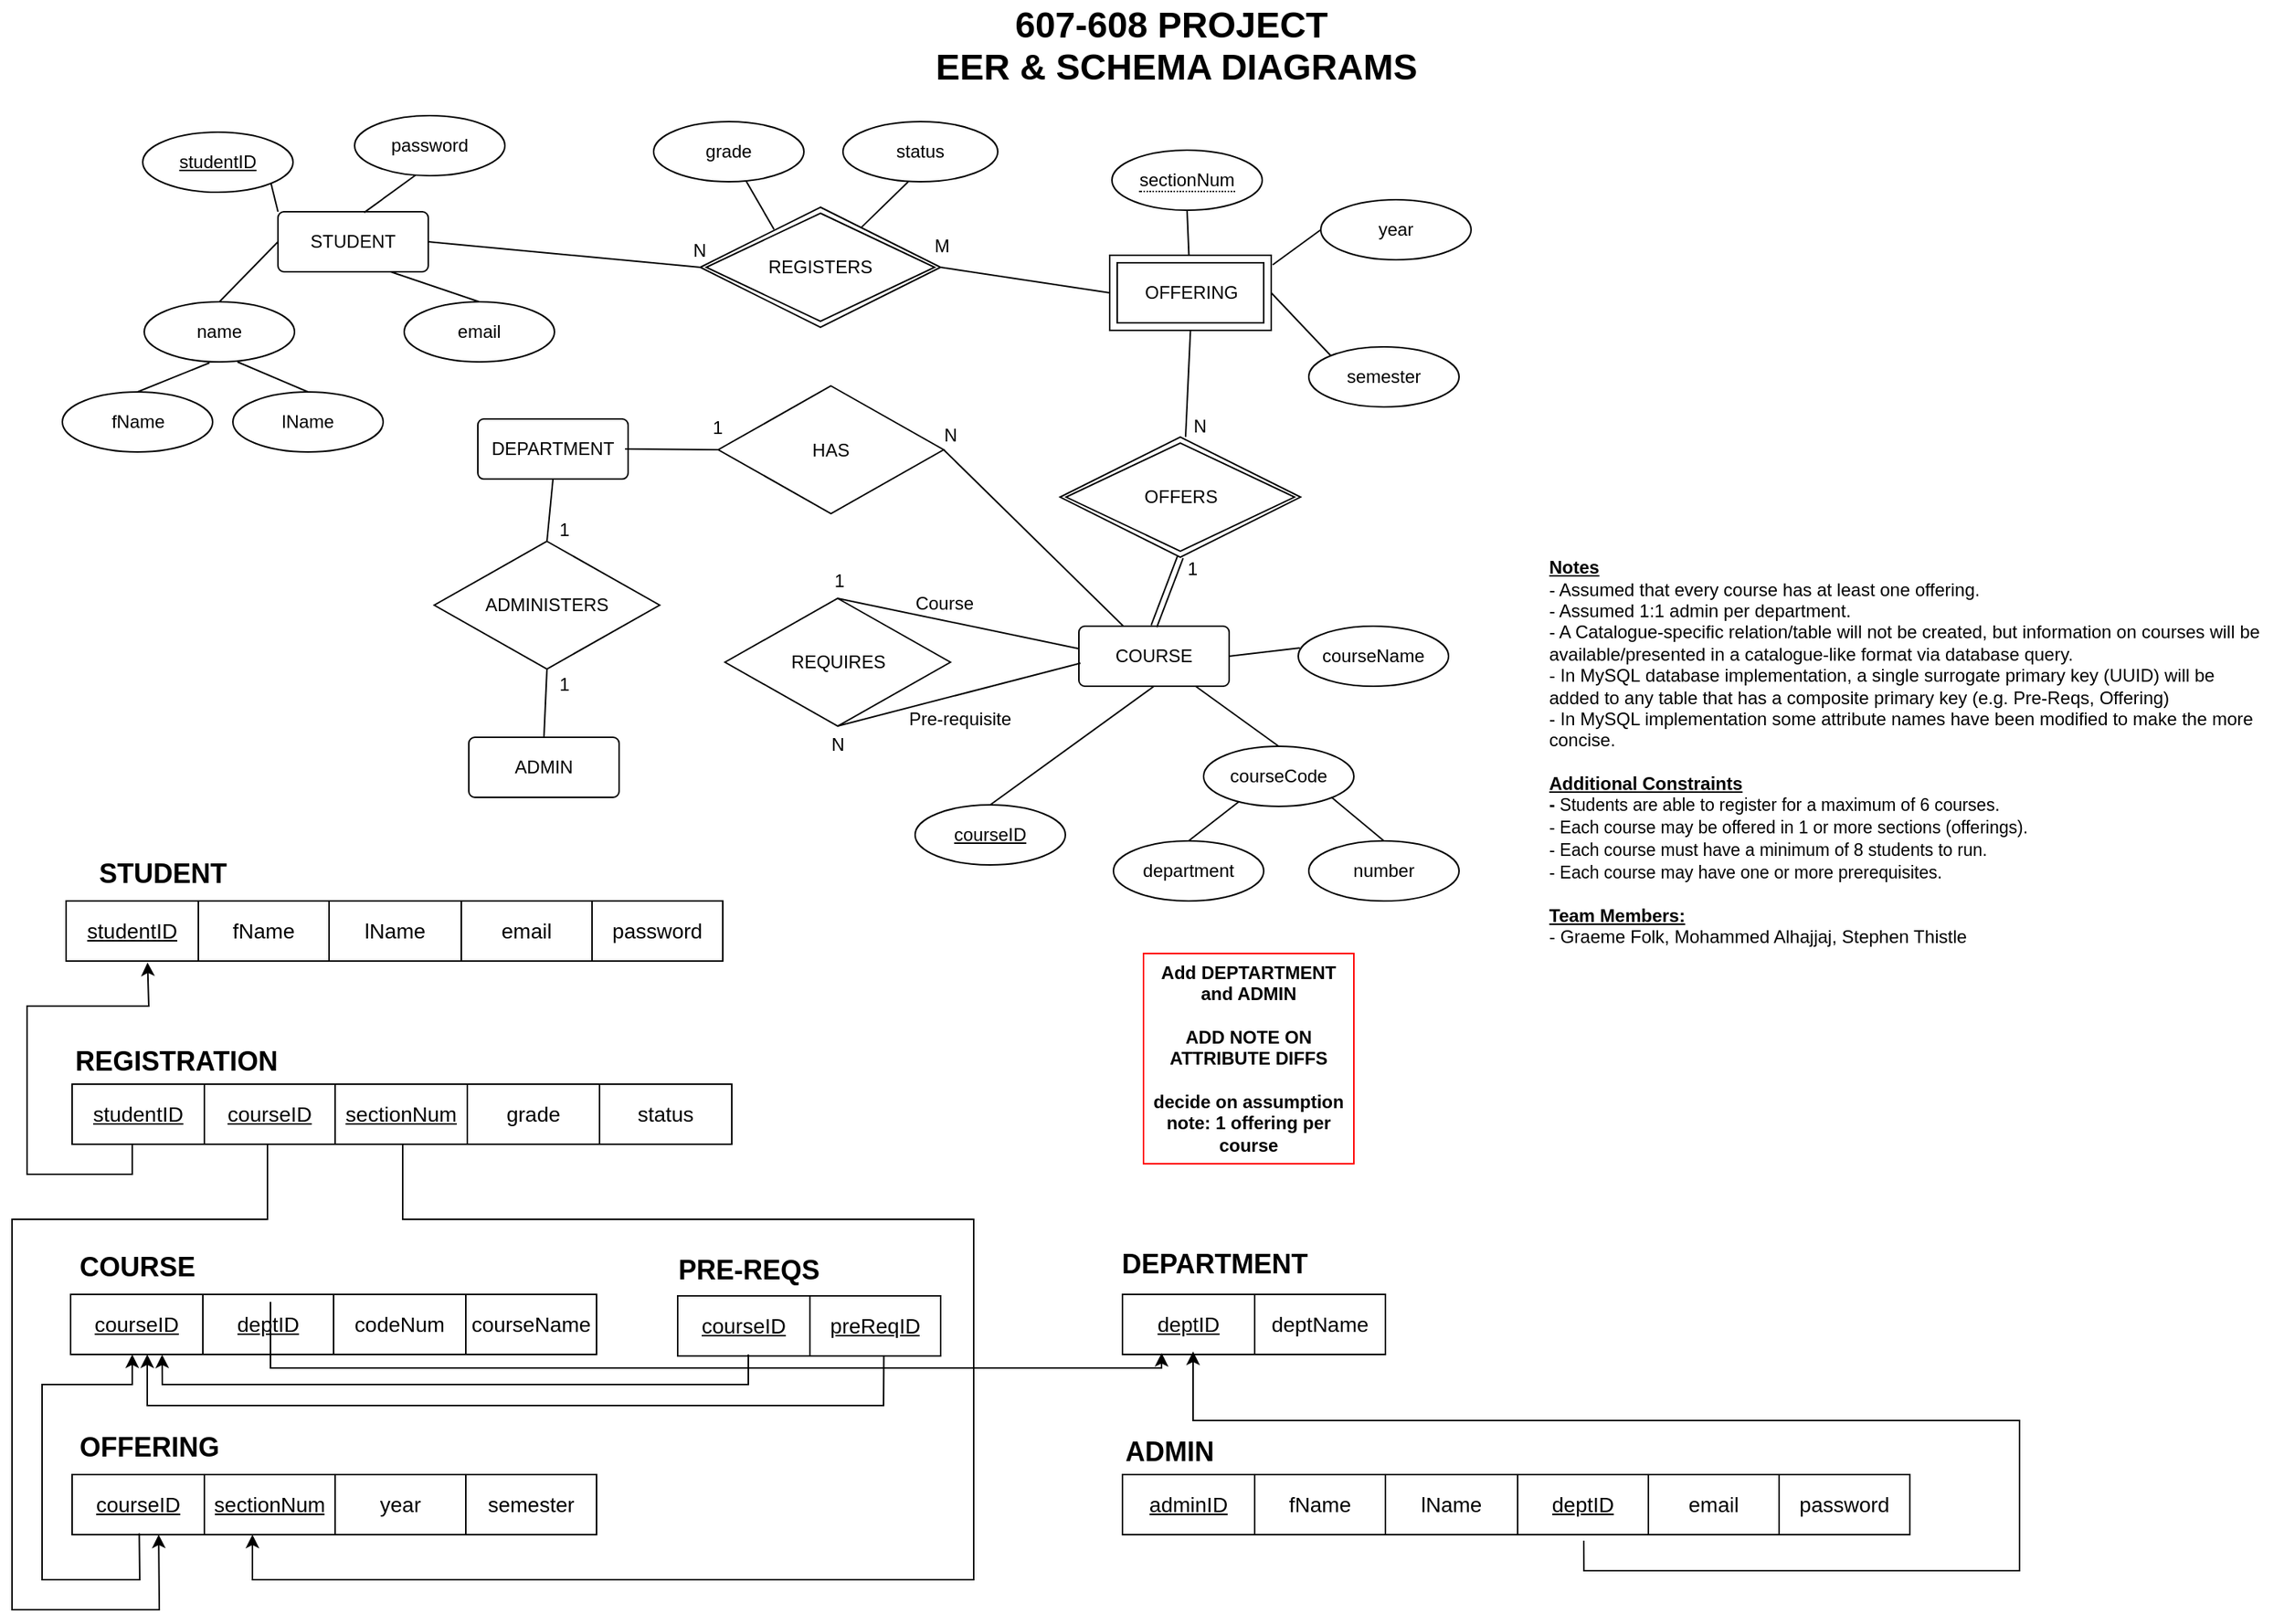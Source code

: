 <mxfile version="20.6.0" type="device"><diagram id="VqgyqqU54xISwpjxFuL8" name="Page-1"><mxGraphModel dx="1741" dy="918" grid="1" gridSize="10" guides="1" tooltips="1" connect="1" arrows="1" fold="1" page="1" pageScale="1" pageWidth="1654" pageHeight="1169" math="0" shadow="0"><root><mxCell id="0"/><mxCell id="1" parent="0"/><mxCell id="hHO8GgRLqMGiPSyvXYs8-35" value="&lt;div&gt;&lt;b&gt;&lt;u&gt;Notes&lt;/u&gt;&lt;/b&gt;&lt;/div&gt;&lt;div&gt;- Assumed that every course has at least one offering.&lt;/div&gt;&lt;div&gt;- Assumed 1:1 admin per department.&amp;nbsp;&lt;/div&gt;&lt;div&gt;- A Catalogue-specific relation/table will not be created, but information on courses will be available/presented in a catal&lt;span style=&quot;&quot;&gt;ogue-like format via database query.&lt;/span&gt;&lt;/div&gt;&lt;div&gt;&lt;/div&gt;&lt;span style=&quot;font-size: 12.0px;&quot;&gt;- In MySQL&amp;nbsp;&lt;/span&gt;&lt;span style=&quot;font-size: 12.0px;&quot;&gt;database&amp;nbsp;&lt;/span&gt;&lt;span style=&quot;font-size: 12px;&quot;&gt;implementation, a single surrogate primary key (UUID) will be&lt;/span&gt;&lt;span style=&quot;font-size: 12.0px;&quot;&gt;&lt;br&gt;&lt;/span&gt;&lt;div style=&quot;font-size: 12.0px;&quot;&gt;added to any table that has a&amp;nbsp;&lt;span style=&quot;font-size: 12px;&quot;&gt;composite primary key (e.g. Pre-Reqs, Offering)&amp;nbsp;&lt;/span&gt;&lt;/div&gt;&lt;div&gt;- In MySQL implementation some attribute names have been modified to make the more concise.&lt;/div&gt;&lt;div&gt;&lt;br&gt;&lt;/div&gt;&lt;div&gt;&lt;b&gt;&lt;u&gt;Additional Constraints&lt;/u&gt;&lt;/b&gt;&lt;/div&gt;&lt;div&gt;&lt;span style=&quot;font-size: 11.5px;&quot;&gt;&lt;b&gt;-&amp;nbsp;&lt;/b&gt;Students are able to register for a maximum of 6 courses.&lt;/span&gt;&lt;/div&gt;&lt;div&gt;&lt;span style=&quot;font-size: 11.5px;&quot;&gt;- Each course may be offered in 1 or more sections (offerings).&lt;/span&gt;&lt;/div&gt;&lt;div&gt;&lt;span style=&quot;font-size: 11.5px;&quot;&gt;- Each course must have a minimum of 8 students to run.&lt;/span&gt;&lt;/div&gt;&lt;div&gt;&lt;span style=&quot;font-size: 11.5px;&quot;&gt;- Each course may have one or more prerequisites.&amp;nbsp;&lt;/span&gt;&lt;/div&gt;&lt;div&gt;&lt;br&gt;&lt;/div&gt;&lt;div&gt;&lt;b&gt;&lt;u&gt;Team Members:&lt;/u&gt;&lt;/b&gt;&lt;/div&gt;&lt;div&gt;- Graeme Folk, Mohammed Alhajjaj, Stephen Thistle&lt;/div&gt;" style="text;strokeColor=none;fillColor=none;html=1;whiteSpace=wrap;verticalAlign=middle;overflow=hidden;" parent="1" vertex="1"><mxGeometry x="1100" y="390" width="490" height="280" as="geometry"/></mxCell><mxCell id="32PP_eOArhLJbw_r9V2V-1" value="STUDENT" style="rounded=1;arcSize=10;whiteSpace=wrap;html=1;align=center;" parent="1" vertex="1"><mxGeometry x="256" y="170" width="100" height="40" as="geometry"/></mxCell><mxCell id="32PP_eOArhLJbw_r9V2V-2" value="" style="endArrow=none;html=1;rounded=0;exitX=0.5;exitY=0;exitDx=0;exitDy=0;entryX=0;entryY=0.5;entryDx=0;entryDy=0;" parent="1" source="32PP_eOArhLJbw_r9V2V-3" target="32PP_eOArhLJbw_r9V2V-1" edge="1"><mxGeometry relative="1" as="geometry"><mxPoint x="178.75" y="303.03" as="sourcePoint"/><mxPoint x="143.75" y="284.03" as="targetPoint"/></mxGeometry></mxCell><mxCell id="32PP_eOArhLJbw_r9V2V-3" value="name" style="ellipse;whiteSpace=wrap;html=1;align=center;" parent="1" vertex="1"><mxGeometry x="167" y="230.0" width="100" height="40" as="geometry"/></mxCell><mxCell id="32PP_eOArhLJbw_r9V2V-5" value="" style="endArrow=none;html=1;rounded=0;entryX=0.573;entryY=0.014;entryDx=0;entryDy=0;exitX=0.416;exitY=0.972;exitDx=0;exitDy=0;exitPerimeter=0;entryPerimeter=0;" parent="1" source="32PP_eOArhLJbw_r9V2V-6" target="32PP_eOArhLJbw_r9V2V-1" edge="1"><mxGeometry relative="1" as="geometry"><mxPoint x="351" y="145" as="sourcePoint"/><mxPoint x="340" y="95" as="targetPoint"/></mxGeometry></mxCell><mxCell id="32PP_eOArhLJbw_r9V2V-6" value="password" style="ellipse;whiteSpace=wrap;html=1;align=center;" parent="1" vertex="1"><mxGeometry x="307" y="106" width="100" height="40" as="geometry"/></mxCell><mxCell id="32PP_eOArhLJbw_r9V2V-7" value="" style="endArrow=none;html=1;rounded=0;entryX=0;entryY=0;entryDx=0;entryDy=0;exitX=1;exitY=1;exitDx=0;exitDy=0;" parent="1" source="32PP_eOArhLJbw_r9V2V-8" target="32PP_eOArhLJbw_r9V2V-1" edge="1"><mxGeometry relative="1" as="geometry"><mxPoint x="382.5" y="30" as="sourcePoint"/><mxPoint x="108" y="115" as="targetPoint"/></mxGeometry></mxCell><mxCell id="32PP_eOArhLJbw_r9V2V-8" value="&lt;u&gt;studentID&lt;/u&gt;" style="ellipse;whiteSpace=wrap;html=1;align=center;" parent="1" vertex="1"><mxGeometry x="166" y="117" width="100" height="40" as="geometry"/></mxCell><mxCell id="32PP_eOArhLJbw_r9V2V-9" value="" style="endArrow=none;html=1;rounded=0;entryX=0.75;entryY=1;entryDx=0;entryDy=0;exitX=0.5;exitY=0;exitDx=0;exitDy=0;" parent="1" source="32PP_eOArhLJbw_r9V2V-10" target="32PP_eOArhLJbw_r9V2V-1" edge="1"><mxGeometry relative="1" as="geometry"><mxPoint x="518.5" y="173" as="sourcePoint"/><mxPoint x="363" y="213" as="targetPoint"/></mxGeometry></mxCell><mxCell id="32PP_eOArhLJbw_r9V2V-10" value="email" style="ellipse;whiteSpace=wrap;html=1;align=center;" parent="1" vertex="1"><mxGeometry x="340" y="230" width="100" height="40" as="geometry"/></mxCell><mxCell id="32PP_eOArhLJbw_r9V2V-13" value="" style="endArrow=none;html=1;rounded=0;exitX=0;exitY=0.5;exitDx=0;exitDy=0;entryX=1;entryY=0.5;entryDx=0;entryDy=0;" parent="1" source="32PP_eOArhLJbw_r9V2V-53" target="32PP_eOArhLJbw_r9V2V-1" edge="1"><mxGeometry relative="1" as="geometry"><mxPoint x="585" y="237" as="sourcePoint"/><mxPoint x="465" y="267" as="targetPoint"/></mxGeometry></mxCell><mxCell id="32PP_eOArhLJbw_r9V2V-14" value="" style="endArrow=none;html=1;rounded=0;entryX=1;entryY=0.5;entryDx=0;entryDy=0;exitX=0;exitY=0.5;exitDx=0;exitDy=0;" parent="1" source="32PP_eOArhLJbw_r9V2V-18" target="32PP_eOArhLJbw_r9V2V-53" edge="1"><mxGeometry relative="1" as="geometry"><mxPoint x="825" y="229" as="sourcePoint"/><mxPoint x="738.12" y="209" as="targetPoint"/></mxGeometry></mxCell><mxCell id="32PP_eOArhLJbw_r9V2V-15" value="" style="endArrow=none;html=1;rounded=0;exitX=0.613;exitY=0.979;exitDx=0;exitDy=0;entryX=0.307;entryY=0.185;entryDx=0;entryDy=0;exitPerimeter=0;entryPerimeter=0;" parent="1" source="32PP_eOArhLJbw_r9V2V-16" target="32PP_eOArhLJbw_r9V2V-53" edge="1"><mxGeometry relative="1" as="geometry"><mxPoint x="926" y="32" as="sourcePoint"/><mxPoint x="585.28" y="187" as="targetPoint"/></mxGeometry></mxCell><mxCell id="32PP_eOArhLJbw_r9V2V-16" value="grade" style="ellipse;whiteSpace=wrap;html=1;align=center;" parent="1" vertex="1"><mxGeometry x="506" y="110" width="100" height="40" as="geometry"/></mxCell><mxCell id="32PP_eOArhLJbw_r9V2V-18" value="OFFERING" style="shape=ext;margin=3;double=1;whiteSpace=wrap;html=1;align=center;" parent="1" vertex="1"><mxGeometry x="809.5" y="199" width="107.5" height="50" as="geometry"/></mxCell><mxCell id="32PP_eOArhLJbw_r9V2V-20" value="M" style="resizable=0;html=1;align=right;verticalAlign=bottom;" parent="1" connectable="0" vertex="1"><mxGeometry x="703.121" y="201.998" as="geometry"/></mxCell><mxCell id="32PP_eOArhLJbw_r9V2V-24" value="N" style="resizable=0;html=1;align=right;verticalAlign=bottom;" parent="1" connectable="0" vertex="1"><mxGeometry x="542.621" y="196.998" as="geometry"><mxPoint x="-1" y="8" as="offset"/></mxGeometry></mxCell><mxCell id="32PP_eOArhLJbw_r9V2V-25" value="COURSE" style="rounded=1;arcSize=10;whiteSpace=wrap;html=1;align=center;" parent="1" vertex="1"><mxGeometry x="789" y="446" width="100" height="40" as="geometry"/></mxCell><mxCell id="32PP_eOArhLJbw_r9V2V-27" value="OFFERS" style="shape=rhombus;double=1;perimeter=rhombusPerimeter;whiteSpace=wrap;html=1;align=center;" parent="1" vertex="1"><mxGeometry x="776.5" y="320.03" width="160" height="80" as="geometry"/></mxCell><mxCell id="32PP_eOArhLJbw_r9V2V-28" value="1" style="resizable=0;html=1;align=right;verticalAlign=bottom;" parent="1" connectable="0" vertex="1"><mxGeometry x="868.003" y="416.498" as="geometry"/></mxCell><mxCell id="32PP_eOArhLJbw_r9V2V-29" value="N" style="resizable=0;html=1;align=right;verticalAlign=bottom;" parent="1" connectable="0" vertex="1"><mxGeometry x="842.871" y="289.996" as="geometry"><mxPoint x="32" y="32" as="offset"/></mxGeometry></mxCell><mxCell id="32PP_eOArhLJbw_r9V2V-31" value="" style="endArrow=none;html=1;rounded=0;exitX=0.5;exitY=1;exitDx=0;exitDy=0;" parent="1" source="32PP_eOArhLJbw_r9V2V-18" edge="1"><mxGeometry relative="1" as="geometry"><mxPoint x="863.75" y="234" as="sourcePoint"/><mxPoint x="860" y="320" as="targetPoint"/></mxGeometry></mxCell><mxCell id="32PP_eOArhLJbw_r9V2V-33" value="" style="endArrow=none;html=1;rounded=0;exitX=0.5;exitY=0;exitDx=0;exitDy=0;entryX=0.5;entryY=1;entryDx=0;entryDy=0;" parent="1" source="32PP_eOArhLJbw_r9V2V-34" target="32PP_eOArhLJbw_r9V2V-25" edge="1"><mxGeometry relative="1" as="geometry"><mxPoint x="1157.25" y="450" as="sourcePoint"/><mxPoint x="830.25" y="600" as="targetPoint"/></mxGeometry></mxCell><mxCell id="32PP_eOArhLJbw_r9V2V-34" value="courseID" style="ellipse;whiteSpace=wrap;html=1;align=center;fontStyle=4" parent="1" vertex="1"><mxGeometry x="680" y="565" width="100" height="40" as="geometry"/></mxCell><mxCell id="32PP_eOArhLJbw_r9V2V-35" value="" style="endArrow=none;html=1;rounded=0;exitX=0.5;exitY=1;exitDx=0;exitDy=0;" parent="1" source="32PP_eOArhLJbw_r9V2V-37" target="32PP_eOArhLJbw_r9V2V-18" edge="1"><mxGeometry relative="1" as="geometry"><mxPoint x="901.3" y="158.16" as="sourcePoint"/><mxPoint x="1019.375" y="199" as="targetPoint"/></mxGeometry></mxCell><mxCell id="32PP_eOArhLJbw_r9V2V-37" value="&lt;span style=&quot;border-bottom: 1px dotted&quot;&gt;sectionNum&lt;/span&gt;" style="ellipse;whiteSpace=wrap;html=1;align=center;" parent="1" vertex="1"><mxGeometry x="811" y="129" width="100" height="40" as="geometry"/></mxCell><mxCell id="32PP_eOArhLJbw_r9V2V-41" value="" style="endArrow=none;html=1;rounded=0;exitX=0.01;exitY=0.363;exitDx=0;exitDy=0;entryX=1;entryY=0.5;entryDx=0;entryDy=0;exitPerimeter=0;" parent="1" source="32PP_eOArhLJbw_r9V2V-43" target="32PP_eOArhLJbw_r9V2V-25" edge="1"><mxGeometry relative="1" as="geometry"><mxPoint x="699.233" y="480.809" as="sourcePoint"/><mxPoint x="882" y="466.0" as="targetPoint"/></mxGeometry></mxCell><mxCell id="32PP_eOArhLJbw_r9V2V-43" value="courseName" style="ellipse;whiteSpace=wrap;html=1;align=center;" parent="1" vertex="1"><mxGeometry x="935" y="446" width="100" height="40" as="geometry"/></mxCell><mxCell id="32PP_eOArhLJbw_r9V2V-47" value="REQUIRES" style="shape=rhombus;perimeter=rhombusPerimeter;whiteSpace=wrap;html=1;align=center;" parent="1" vertex="1"><mxGeometry x="553.5" y="427.5" width="150" height="85" as="geometry"/></mxCell><mxCell id="32PP_eOArhLJbw_r9V2V-48" value="" style="endArrow=none;html=1;rounded=0;exitX=0;exitY=0.375;exitDx=0;exitDy=0;exitPerimeter=0;entryX=0.5;entryY=0;entryDx=0;entryDy=0;" parent="1" source="32PP_eOArhLJbw_r9V2V-25" target="32PP_eOArhLJbw_r9V2V-47" edge="1"><mxGeometry relative="1" as="geometry"><mxPoint x="739" y="370" as="sourcePoint"/><mxPoint x="623" y="421" as="targetPoint"/></mxGeometry></mxCell><mxCell id="32PP_eOArhLJbw_r9V2V-49" value="" style="endArrow=none;html=1;rounded=0;exitX=0.011;exitY=0.616;exitDx=0;exitDy=0;entryX=0.5;entryY=1;entryDx=0;entryDy=0;exitPerimeter=0;" parent="1" source="32PP_eOArhLJbw_r9V2V-25" target="32PP_eOArhLJbw_r9V2V-47" edge="1"><mxGeometry relative="1" as="geometry"><mxPoint x="803" y="471" as="sourcePoint"/><mxPoint x="630.5" y="433.5" as="targetPoint"/></mxGeometry></mxCell><mxCell id="32PP_eOArhLJbw_r9V2V-51" value="1" style="resizable=0;html=1;align=right;verticalAlign=bottom;" parent="1" connectable="0" vertex="1"><mxGeometry x="633.003" y="424.498" as="geometry"/></mxCell><mxCell id="32PP_eOArhLJbw_r9V2V-52" value="N" style="resizable=0;html=1;align=right;verticalAlign=bottom;direction=south;" parent="1" connectable="0" vertex="1"><mxGeometry x="633.003" y="533.998" as="geometry"/></mxCell><mxCell id="32PP_eOArhLJbw_r9V2V-53" value="REGISTERS" style="shape=rhombus;double=1;perimeter=rhombusPerimeter;whiteSpace=wrap;html=1;align=center;" parent="1" vertex="1"><mxGeometry x="537" y="167" width="160" height="80" as="geometry"/></mxCell><mxCell id="32PP_eOArhLJbw_r9V2V-54" value="" style="shape=link;html=1;rounded=0;entryX=0.5;entryY=0;entryDx=0;entryDy=0;exitX=0.5;exitY=1;exitDx=0;exitDy=0;" parent="1" source="32PP_eOArhLJbw_r9V2V-27" target="32PP_eOArhLJbw_r9V2V-25" edge="1"><mxGeometry relative="1" as="geometry"><mxPoint x="883.5" y="400.03" as="sourcePoint"/><mxPoint x="882" y="194" as="targetPoint"/></mxGeometry></mxCell><mxCell id="32PP_eOArhLJbw_r9V2V-57" value="Course" style="resizable=0;html=1;align=right;verticalAlign=bottom;" parent="1" connectable="0" vertex="1"><mxGeometry x="719.001" y="439.998" as="geometry"/></mxCell><mxCell id="32PP_eOArhLJbw_r9V2V-58" value="Pre-requisite" style="resizable=0;html=1;align=right;verticalAlign=bottom;" parent="1" connectable="0" vertex="1"><mxGeometry x="744.501" y="516.998" as="geometry"/></mxCell><mxCell id="32PP_eOArhLJbw_r9V2V-59" value="department" style="ellipse;whiteSpace=wrap;html=1;align=center;" parent="1" vertex="1"><mxGeometry x="812" y="589" width="100" height="40" as="geometry"/></mxCell><mxCell id="32PP_eOArhLJbw_r9V2V-60" value="" style="endArrow=none;html=1;rounded=0;entryX=0.5;entryY=0;entryDx=0;entryDy=0;exitX=0.235;exitY=0.921;exitDx=0;exitDy=0;exitPerimeter=0;" parent="1" source="32PP_eOArhLJbw_r9V2V-112" target="32PP_eOArhLJbw_r9V2V-59" edge="1"><mxGeometry relative="1" as="geometry"><mxPoint x="952" y="499" as="sourcePoint"/><mxPoint x="868" y="484.0" as="targetPoint"/></mxGeometry></mxCell><mxCell id="32PP_eOArhLJbw_r9V2V-61" value="number" style="ellipse;whiteSpace=wrap;html=1;align=center;" parent="1" vertex="1"><mxGeometry x="942" y="589.03" width="100" height="40" as="geometry"/></mxCell><mxCell id="32PP_eOArhLJbw_r9V2V-62" value="" style="endArrow=none;html=1;rounded=0;entryX=0.5;entryY=0;entryDx=0;entryDy=0;exitX=1;exitY=1;exitDx=0;exitDy=0;" parent="1" source="32PP_eOArhLJbw_r9V2V-112" target="32PP_eOArhLJbw_r9V2V-61" edge="1"><mxGeometry relative="1" as="geometry"><mxPoint x="972" y="499" as="sourcePoint"/><mxPoint x="909.0" y="539.0" as="targetPoint"/></mxGeometry></mxCell><mxCell id="32PP_eOArhLJbw_r9V2V-63" value="" style="shape=table;startSize=0;container=1;collapsible=0;childLayout=tableLayout;fontSize=14;" parent="1" vertex="1"><mxGeometry x="115" y="629" width="437" height="40" as="geometry"/></mxCell><mxCell id="32PP_eOArhLJbw_r9V2V-64" value="" style="shape=tableRow;horizontal=0;startSize=0;swimlaneHead=0;swimlaneBody=0;top=0;left=0;bottom=0;right=0;collapsible=0;dropTarget=0;fillColor=none;points=[[0,0.5],[1,0.5]];portConstraint=eastwest;fontSize=14;" parent="32PP_eOArhLJbw_r9V2V-63" vertex="1"><mxGeometry width="437" height="40" as="geometry"/></mxCell><mxCell id="32PP_eOArhLJbw_r9V2V-65" value="&lt;u&gt;studentID&lt;/u&gt;" style="shape=partialRectangle;html=1;whiteSpace=wrap;connectable=0;overflow=hidden;fillColor=none;top=0;left=0;bottom=0;right=0;pointerEvents=1;fontSize=14;" parent="32PP_eOArhLJbw_r9V2V-64" vertex="1"><mxGeometry width="88" height="40" as="geometry"><mxRectangle width="88" height="40" as="alternateBounds"/></mxGeometry></mxCell><mxCell id="32PP_eOArhLJbw_r9V2V-66" value="fName" style="shape=partialRectangle;html=1;whiteSpace=wrap;connectable=0;overflow=hidden;fillColor=none;top=0;left=0;bottom=0;right=0;pointerEvents=1;fontSize=14;" parent="32PP_eOArhLJbw_r9V2V-64" vertex="1"><mxGeometry x="88" width="87" height="40" as="geometry"><mxRectangle width="87" height="40" as="alternateBounds"/></mxGeometry></mxCell><mxCell id="32PP_eOArhLJbw_r9V2V-67" value="lName" style="shape=partialRectangle;html=1;whiteSpace=wrap;connectable=0;overflow=hidden;fillColor=none;top=0;left=0;bottom=0;right=0;pointerEvents=1;fontSize=14;" parent="32PP_eOArhLJbw_r9V2V-64" vertex="1"><mxGeometry x="175" width="88" height="40" as="geometry"><mxRectangle width="88" height="40" as="alternateBounds"/></mxGeometry></mxCell><mxCell id="32PP_eOArhLJbw_r9V2V-68" value="email" style="shape=partialRectangle;html=1;whiteSpace=wrap;connectable=0;overflow=hidden;fillColor=none;top=0;left=0;bottom=0;right=0;pointerEvents=1;fontSize=14;" parent="32PP_eOArhLJbw_r9V2V-64" vertex="1"><mxGeometry x="263" width="87" height="40" as="geometry"><mxRectangle width="87" height="40" as="alternateBounds"/></mxGeometry></mxCell><mxCell id="32PP_eOArhLJbw_r9V2V-111" value="password" style="shape=partialRectangle;html=1;whiteSpace=wrap;connectable=0;overflow=hidden;fillColor=none;top=0;left=0;bottom=0;right=0;pointerEvents=1;fontSize=14;" parent="32PP_eOArhLJbw_r9V2V-64" vertex="1"><mxGeometry x="350" width="87" height="40" as="geometry"><mxRectangle width="87" height="40" as="alternateBounds"/></mxGeometry></mxCell><mxCell id="32PP_eOArhLJbw_r9V2V-69" value="&lt;font style=&quot;font-size: 18px;&quot;&gt;STUDENT&lt;/font&gt;" style="text;strokeColor=none;fillColor=none;html=1;fontSize=24;fontStyle=1;verticalAlign=middle;align=center;" parent="1" vertex="1"><mxGeometry x="129" y="589" width="100" height="40" as="geometry"/></mxCell><mxCell id="32PP_eOArhLJbw_r9V2V-70" value="fName" style="ellipse;whiteSpace=wrap;html=1;align=center;" parent="1" vertex="1"><mxGeometry x="112.5" y="290" width="100" height="40" as="geometry"/></mxCell><mxCell id="32PP_eOArhLJbw_r9V2V-71" value="" style="endArrow=none;html=1;rounded=0;entryX=0.5;entryY=0;entryDx=0;entryDy=0;exitX=0.434;exitY=1.016;exitDx=0;exitDy=0;exitPerimeter=0;" parent="1" source="32PP_eOArhLJbw_r9V2V-3" target="32PP_eOArhLJbw_r9V2V-70" edge="1"><mxGeometry relative="1" as="geometry"><mxPoint x="206" y="280" as="sourcePoint"/><mxPoint x="316" y="214.5" as="targetPoint"/></mxGeometry></mxCell><mxCell id="32PP_eOArhLJbw_r9V2V-72" value="lName" style="ellipse;whiteSpace=wrap;html=1;align=center;" parent="1" vertex="1"><mxGeometry x="226" y="290" width="100" height="40" as="geometry"/></mxCell><mxCell id="32PP_eOArhLJbw_r9V2V-73" value="" style="endArrow=none;html=1;rounded=0;entryX=0.5;entryY=0;entryDx=0;entryDy=0;" parent="1" target="32PP_eOArhLJbw_r9V2V-72" edge="1"><mxGeometry relative="1" as="geometry"><mxPoint x="229" y="270" as="sourcePoint"/><mxPoint x="357.0" y="269.5" as="targetPoint"/></mxGeometry></mxCell><mxCell id="32PP_eOArhLJbw_r9V2V-74" value="" style="shape=table;startSize=0;container=1;collapsible=0;childLayout=tableLayout;fontSize=14;" parent="1" vertex="1"><mxGeometry x="119" y="750.97" width="439" height="39.99" as="geometry"/></mxCell><mxCell id="32PP_eOArhLJbw_r9V2V-75" value="" style="shape=tableRow;horizontal=0;startSize=0;swimlaneHead=0;swimlaneBody=0;top=0;left=0;bottom=0;right=0;collapsible=0;dropTarget=0;fillColor=none;points=[[0,0.5],[1,0.5]];portConstraint=eastwest;fontSize=14;movable=0;resizable=0;rotatable=0;deletable=0;editable=0;connectable=0;" parent="32PP_eOArhLJbw_r9V2V-74" vertex="1"><mxGeometry width="439" height="40" as="geometry"/></mxCell><mxCell id="32PP_eOArhLJbw_r9V2V-76" value="&lt;u&gt;studentID&lt;/u&gt;" style="shape=partialRectangle;html=1;whiteSpace=wrap;connectable=0;overflow=hidden;fillColor=none;top=0;left=0;bottom=0;right=0;pointerEvents=1;fontSize=14;" parent="32PP_eOArhLJbw_r9V2V-75" vertex="1"><mxGeometry width="88" height="40" as="geometry"><mxRectangle width="88" height="40" as="alternateBounds"/></mxGeometry></mxCell><mxCell id="32PP_eOArhLJbw_r9V2V-77" value="&lt;u&gt;courseID&lt;/u&gt;" style="shape=partialRectangle;html=1;whiteSpace=wrap;connectable=0;overflow=hidden;fillColor=none;top=0;left=0;bottom=0;right=0;pointerEvents=1;fontSize=14;" parent="32PP_eOArhLJbw_r9V2V-75" vertex="1"><mxGeometry x="88" width="87" height="40" as="geometry"><mxRectangle width="87" height="40" as="alternateBounds"/></mxGeometry></mxCell><mxCell id="32PP_eOArhLJbw_r9V2V-78" value="&lt;u&gt;sectionNum&lt;/u&gt;" style="shape=partialRectangle;html=1;whiteSpace=wrap;connectable=0;overflow=hidden;fillColor=none;top=0;left=0;bottom=0;right=0;pointerEvents=1;fontSize=14;" parent="32PP_eOArhLJbw_r9V2V-75" vertex="1"><mxGeometry x="175" width="88" height="40" as="geometry"><mxRectangle width="88" height="40" as="alternateBounds"/></mxGeometry></mxCell><mxCell id="8QyhVxJQzOs2oL3HDcfx-3" value="grade" style="shape=partialRectangle;html=1;whiteSpace=wrap;connectable=0;overflow=hidden;fillColor=none;top=0;left=0;bottom=0;right=0;pointerEvents=1;fontSize=14;" parent="32PP_eOArhLJbw_r9V2V-75" vertex="1"><mxGeometry x="263" width="88" height="40" as="geometry"><mxRectangle width="88" height="40" as="alternateBounds"/></mxGeometry></mxCell><mxCell id="8QyhVxJQzOs2oL3HDcfx-4" value="status" style="shape=partialRectangle;html=1;whiteSpace=wrap;connectable=0;overflow=hidden;fillColor=none;top=0;left=0;bottom=0;right=0;pointerEvents=1;fontSize=14;" parent="32PP_eOArhLJbw_r9V2V-75" vertex="1"><mxGeometry x="351" width="88" height="40" as="geometry"><mxRectangle width="88" height="40" as="alternateBounds"/></mxGeometry></mxCell><mxCell id="32PP_eOArhLJbw_r9V2V-80" value="&lt;font size=&quot;4&quot;&gt;REGISTRATION&lt;/font&gt;" style="text;strokeColor=none;fillColor=none;html=1;fontSize=24;fontStyle=1;verticalAlign=middle;align=center;" parent="1" vertex="1"><mxGeometry x="138" y="713.97" width="100" height="40" as="geometry"/></mxCell><mxCell id="32PP_eOArhLJbw_r9V2V-81" value="" style="shape=table;startSize=0;container=1;collapsible=0;childLayout=tableLayout;fontSize=14;" parent="1" vertex="1"><mxGeometry x="119" y="1011" width="349" height="39.97" as="geometry"/></mxCell><mxCell id="32PP_eOArhLJbw_r9V2V-82" value="" style="shape=tableRow;horizontal=0;startSize=0;swimlaneHead=0;swimlaneBody=0;top=0;left=0;bottom=0;right=0;collapsible=0;dropTarget=0;fillColor=none;points=[[0,0.5],[1,0.5]];portConstraint=eastwest;fontSize=14;" parent="32PP_eOArhLJbw_r9V2V-81" vertex="1"><mxGeometry width="349" height="40" as="geometry"/></mxCell><mxCell id="32PP_eOArhLJbw_r9V2V-83" value="&lt;u&gt;courseID&lt;/u&gt;" style="shape=partialRectangle;html=1;whiteSpace=wrap;connectable=0;overflow=hidden;fillColor=none;top=0;left=0;bottom=0;right=0;pointerEvents=1;fontSize=14;" parent="32PP_eOArhLJbw_r9V2V-82" vertex="1"><mxGeometry width="88" height="40" as="geometry"><mxRectangle width="88" height="40" as="alternateBounds"/></mxGeometry></mxCell><mxCell id="32PP_eOArhLJbw_r9V2V-84" value="&lt;u&gt;sectionNum&lt;/u&gt;" style="shape=partialRectangle;html=1;whiteSpace=wrap;connectable=0;overflow=hidden;fillColor=none;top=0;left=0;bottom=0;right=0;pointerEvents=1;fontSize=14;" parent="32PP_eOArhLJbw_r9V2V-82" vertex="1"><mxGeometry x="88" width="87" height="40" as="geometry"><mxRectangle width="87" height="40" as="alternateBounds"/></mxGeometry></mxCell><mxCell id="8QyhVxJQzOs2oL3HDcfx-5" value="year" style="shape=partialRectangle;html=1;whiteSpace=wrap;connectable=0;overflow=hidden;fillColor=none;top=0;left=0;bottom=0;right=0;pointerEvents=1;fontSize=14;" parent="32PP_eOArhLJbw_r9V2V-82" vertex="1"><mxGeometry x="175" width="87" height="40" as="geometry"><mxRectangle width="87" height="40" as="alternateBounds"/></mxGeometry></mxCell><mxCell id="8QyhVxJQzOs2oL3HDcfx-6" value="semester" style="shape=partialRectangle;html=1;whiteSpace=wrap;connectable=0;overflow=hidden;fillColor=none;top=0;left=0;bottom=0;right=0;pointerEvents=1;fontSize=14;" parent="32PP_eOArhLJbw_r9V2V-82" vertex="1"><mxGeometry x="262" width="87" height="40" as="geometry"><mxRectangle width="87" height="40" as="alternateBounds"/></mxGeometry></mxCell><mxCell id="32PP_eOArhLJbw_r9V2V-87" value="&lt;font size=&quot;4&quot;&gt;OFFERING&lt;/font&gt;" style="text;strokeColor=none;fillColor=none;html=1;fontSize=24;fontStyle=1;verticalAlign=middle;align=center;" parent="1" vertex="1"><mxGeometry x="120" y="970.97" width="100" height="40" as="geometry"/></mxCell><mxCell id="32PP_eOArhLJbw_r9V2V-92" value="" style="shape=table;startSize=0;container=1;collapsible=0;childLayout=tableLayout;fontSize=14;" parent="1" vertex="1"><mxGeometry x="118" y="891" width="350" height="40" as="geometry"/></mxCell><mxCell id="32PP_eOArhLJbw_r9V2V-93" value="" style="shape=tableRow;horizontal=0;startSize=0;swimlaneHead=0;swimlaneBody=0;top=0;left=0;bottom=0;right=0;collapsible=0;dropTarget=0;fillColor=none;points=[[0,0.5],[1,0.5]];portConstraint=eastwest;fontSize=14;" parent="32PP_eOArhLJbw_r9V2V-92" vertex="1"><mxGeometry width="350" height="40" as="geometry"/></mxCell><mxCell id="32PP_eOArhLJbw_r9V2V-94" value="&lt;u&gt;courseID&lt;/u&gt;" style="shape=partialRectangle;html=1;whiteSpace=wrap;connectable=0;overflow=hidden;fillColor=none;top=0;left=0;bottom=0;right=0;pointerEvents=1;fontSize=14;" parent="32PP_eOArhLJbw_r9V2V-93" vertex="1"><mxGeometry width="88" height="40" as="geometry"><mxRectangle width="88" height="40" as="alternateBounds"/></mxGeometry></mxCell><mxCell id="32PP_eOArhLJbw_r9V2V-95" value="&lt;u&gt;deptID&lt;/u&gt;" style="shape=partialRectangle;html=1;whiteSpace=wrap;connectable=0;overflow=hidden;fillColor=none;top=0;left=0;bottom=0;right=0;pointerEvents=1;fontSize=14;" parent="32PP_eOArhLJbw_r9V2V-93" vertex="1"><mxGeometry x="88" width="87" height="40" as="geometry"><mxRectangle width="87" height="40" as="alternateBounds"/></mxGeometry></mxCell><mxCell id="32PP_eOArhLJbw_r9V2V-96" value="codeNum" style="shape=partialRectangle;html=1;whiteSpace=wrap;connectable=0;overflow=hidden;fillColor=none;top=0;left=0;bottom=0;right=0;pointerEvents=1;fontSize=14;" parent="32PP_eOArhLJbw_r9V2V-93" vertex="1"><mxGeometry x="175" width="88" height="40" as="geometry"><mxRectangle width="88" height="40" as="alternateBounds"/></mxGeometry></mxCell><mxCell id="32PP_eOArhLJbw_r9V2V-97" value="courseName" style="shape=partialRectangle;html=1;whiteSpace=wrap;connectable=0;overflow=hidden;fillColor=none;top=0;left=0;bottom=0;right=0;pointerEvents=1;fontSize=14;" parent="32PP_eOArhLJbw_r9V2V-93" vertex="1"><mxGeometry x="263" width="87" height="40" as="geometry"><mxRectangle width="87" height="40" as="alternateBounds"/></mxGeometry></mxCell><mxCell id="32PP_eOArhLJbw_r9V2V-98" value="&lt;font size=&quot;4&quot;&gt;COURSE&lt;/font&gt;" style="text;strokeColor=none;fillColor=none;html=1;fontSize=24;fontStyle=1;verticalAlign=middle;align=center;" parent="1" vertex="1"><mxGeometry x="112" y="850.97" width="100" height="40" as="geometry"/></mxCell><mxCell id="32PP_eOArhLJbw_r9V2V-103" value="" style="endArrow=classic;html=1;rounded=0;fontSize=18;exitX=0.128;exitY=0.978;exitDx=0;exitDy=0;exitPerimeter=0;" parent="1" source="32PP_eOArhLJbw_r9V2V-82" edge="1"><mxGeometry width="50" height="50" relative="1" as="geometry"><mxPoint x="169" y="1050.97" as="sourcePoint"/><mxPoint x="159" y="930.97" as="targetPoint"/><Array as="points"><mxPoint x="164" y="1080.97"/><mxPoint x="99" y="1080.97"/><mxPoint x="99" y="950.97"/><mxPoint x="159" y="950.97"/></Array></mxGeometry></mxCell><mxCell id="32PP_eOArhLJbw_r9V2V-110" value="" style="endArrow=classic;html=1;rounded=0;fontSize=18;" parent="1" edge="1"><mxGeometry width="50" height="50" relative="1" as="geometry"><mxPoint x="339" y="790.97" as="sourcePoint"/><mxPoint x="239" y="1050.97" as="targetPoint"/><Array as="points"><mxPoint x="339" y="840.97"/><mxPoint x="719" y="840.97"/><mxPoint x="719" y="1080.97"/><mxPoint x="239" y="1080.97"/></Array></mxGeometry></mxCell><mxCell id="32PP_eOArhLJbw_r9V2V-112" value="courseCode" style="ellipse;whiteSpace=wrap;html=1;align=center;" parent="1" vertex="1"><mxGeometry x="872" y="526" width="100" height="40" as="geometry"/></mxCell><mxCell id="32PP_eOArhLJbw_r9V2V-113" value="" style="endArrow=none;html=1;rounded=0;exitX=0.5;exitY=0;exitDx=0;exitDy=0;" parent="1" source="32PP_eOArhLJbw_r9V2V-112" target="32PP_eOArhLJbw_r9V2V-25" edge="1"><mxGeometry relative="1" as="geometry"><mxPoint x="956" y="540" as="sourcePoint"/><mxPoint x="899" y="476" as="targetPoint"/></mxGeometry></mxCell><mxCell id="32PP_eOArhLJbw_r9V2V-121" value="" style="shape=table;startSize=0;container=1;collapsible=0;childLayout=tableLayout;fontSize=14;" parent="1" vertex="1"><mxGeometry x="522" y="892" width="175" height="40" as="geometry"/></mxCell><mxCell id="32PP_eOArhLJbw_r9V2V-122" value="" style="shape=tableRow;horizontal=0;startSize=0;swimlaneHead=0;swimlaneBody=0;top=0;left=0;bottom=0;right=0;collapsible=0;dropTarget=0;fillColor=none;points=[[0,0.5],[1,0.5]];portConstraint=eastwest;fontSize=14;" parent="32PP_eOArhLJbw_r9V2V-121" vertex="1"><mxGeometry width="175" height="40" as="geometry"/></mxCell><mxCell id="32PP_eOArhLJbw_r9V2V-123" value="&lt;u&gt;courseID&lt;/u&gt;" style="shape=partialRectangle;html=1;whiteSpace=wrap;connectable=0;overflow=hidden;fillColor=none;top=0;left=0;bottom=0;right=0;pointerEvents=1;fontSize=14;" parent="32PP_eOArhLJbw_r9V2V-122" vertex="1"><mxGeometry width="88" height="40" as="geometry"><mxRectangle width="88" height="40" as="alternateBounds"/></mxGeometry></mxCell><mxCell id="32PP_eOArhLJbw_r9V2V-124" value="&lt;u&gt;preReqID&lt;/u&gt;" style="shape=partialRectangle;html=1;whiteSpace=wrap;connectable=0;overflow=hidden;fillColor=none;top=0;left=0;bottom=0;right=0;pointerEvents=1;fontSize=14;" parent="32PP_eOArhLJbw_r9V2V-122" vertex="1"><mxGeometry x="88" width="87" height="40" as="geometry"><mxRectangle width="87" height="40" as="alternateBounds"/></mxGeometry></mxCell><mxCell id="32PP_eOArhLJbw_r9V2V-126" value="&lt;font size=&quot;4&quot;&gt;PRE-&lt;span style=&quot;white-space: pre;&quot;&gt;REQS&lt;/span&gt;&lt;/font&gt;" style="text;strokeColor=none;fillColor=none;html=1;fontSize=24;fontStyle=1;verticalAlign=middle;align=center;" parent="1" vertex="1"><mxGeometry x="519" y="852.97" width="100" height="40" as="geometry"/></mxCell><mxCell id="32PP_eOArhLJbw_r9V2V-127" value="" style="endArrow=classic;html=1;rounded=0;fontSize=18;entryX=0.124;entryY=1.024;entryDx=0;entryDy=0;entryPerimeter=0;" parent="1" target="32PP_eOArhLJbw_r9V2V-64" edge="1"><mxGeometry width="50" height="50" relative="1" as="geometry"><mxPoint x="159" y="790.97" as="sourcePoint"/><mxPoint x="169.137" y="678.96" as="targetPoint"/><Array as="points"><mxPoint x="159" y="810.97"/><mxPoint x="89" y="810.97"/><mxPoint x="89" y="698.97"/><mxPoint x="170" y="698.97"/></Array></mxGeometry></mxCell><mxCell id="32PP_eOArhLJbw_r9V2V-128" value="" style="endArrow=classic;html=1;rounded=0;fontSize=18;movable=1;resizable=1;rotatable=1;deletable=1;editable=1;connectable=1;exitX=0.784;exitY=0.993;exitDx=0;exitDy=0;exitPerimeter=0;" parent="1" source="32PP_eOArhLJbw_r9V2V-122" edge="1"><mxGeometry width="50" height="50" relative="1" as="geometry"><mxPoint x="659.1" y="946.97" as="sourcePoint"/><mxPoint x="169" y="930.97" as="targetPoint"/><Array as="points"><mxPoint x="659" y="965"/><mxPoint x="169" y="965"/></Array></mxGeometry></mxCell><mxCell id="MQwZbloVMb_fH8cOTCtg-1" value="" style="endArrow=classic;html=1;rounded=0;fontSize=18;entryX=0.165;entryY=0.999;entryDx=0;entryDy=0;entryPerimeter=0;" parent="1" target="32PP_eOArhLJbw_r9V2V-82" edge="1"><mxGeometry width="50" height="50" relative="1" as="geometry"><mxPoint x="249" y="790.97" as="sourcePoint"/><mxPoint x="463.8" y="931.04" as="targetPoint"/><Array as="points"><mxPoint x="249" y="840.97"/><mxPoint x="79" y="840.97"/><mxPoint x="79" y="1100.97"/><mxPoint x="177" y="1100.97"/></Array></mxGeometry></mxCell><mxCell id="8QyhVxJQzOs2oL3HDcfx-1" value="year" style="ellipse;whiteSpace=wrap;html=1;align=center;" parent="1" vertex="1"><mxGeometry x="950" y="162" width="100" height="40" as="geometry"/></mxCell><mxCell id="8QyhVxJQzOs2oL3HDcfx-2" value="semester" style="ellipse;whiteSpace=wrap;html=1;align=center;" parent="1" vertex="1"><mxGeometry x="942" y="260" width="100" height="40" as="geometry"/></mxCell><mxCell id="8QyhVxJQzOs2oL3HDcfx-7" value="status" style="ellipse;whiteSpace=wrap;html=1;align=center;" parent="1" vertex="1"><mxGeometry x="632" y="110" width="103" height="40" as="geometry"/></mxCell><mxCell id="8QyhVxJQzOs2oL3HDcfx-8" value="" style="endArrow=none;html=1;rounded=0;exitX=0.422;exitY=1;exitDx=0;exitDy=0;exitPerimeter=0;" parent="1" source="8QyhVxJQzOs2oL3HDcfx-7" target="32PP_eOArhLJbw_r9V2V-53" edge="1"><mxGeometry relative="1" as="geometry"><mxPoint x="577.3" y="159.16" as="sourcePoint"/><mxPoint x="596.12" y="191.8" as="targetPoint"/></mxGeometry></mxCell><mxCell id="8QyhVxJQzOs2oL3HDcfx-9" value="" style="endArrow=none;html=1;rounded=0;exitX=0;exitY=0.5;exitDx=0;exitDy=0;entryX=1.009;entryY=0.127;entryDx=0;entryDy=0;entryPerimeter=0;" parent="1" source="8QyhVxJQzOs2oL3HDcfx-1" target="32PP_eOArhLJbw_r9V2V-18" edge="1"><mxGeometry relative="1" as="geometry"><mxPoint x="895" y="179.0" as="sourcePoint"/><mxPoint x="893" y="202" as="targetPoint"/></mxGeometry></mxCell><mxCell id="8QyhVxJQzOs2oL3HDcfx-10" value="" style="endArrow=none;html=1;rounded=0;exitX=0;exitY=0;exitDx=0;exitDy=0;entryX=1;entryY=0.5;entryDx=0;entryDy=0;" parent="1" source="8QyhVxJQzOs2oL3HDcfx-2" target="32PP_eOArhLJbw_r9V2V-18" edge="1"><mxGeometry relative="1" as="geometry"><mxPoint x="953" y="182" as="sourcePoint"/><mxPoint x="923" y="222" as="targetPoint"/></mxGeometry></mxCell><mxCell id="32PP_eOArhLJbw_r9V2V-100" value="" style="endArrow=classic;html=1;rounded=0;fontSize=18;movable=1;resizable=1;rotatable=1;deletable=1;editable=1;connectable=1;entryX=0.174;entryY=1.002;entryDx=0;entryDy=0;entryPerimeter=0;" parent="1" target="32PP_eOArhLJbw_r9V2V-93" edge="1"><mxGeometry width="50" height="50" relative="1" as="geometry"><mxPoint x="569" y="930.97" as="sourcePoint"/><mxPoint x="167.55" y="1061.02" as="targetPoint"/><Array as="points"><mxPoint x="569" y="950.97"/><mxPoint x="179" y="950.97"/></Array></mxGeometry></mxCell><mxCell id="8QyhVxJQzOs2oL3HDcfx-11" value="&lt;div&gt;&lt;b&gt;&lt;font style=&quot;font-size: 24px;&quot;&gt;607-608 PROJECT&amp;nbsp;&lt;/font&gt;&lt;/b&gt;&lt;/div&gt;&lt;div&gt;&lt;b&gt;&lt;font style=&quot;font-size: 24px;&quot;&gt;EER &amp;amp; SCHEMA DIAGRAMS&lt;/font&gt;&lt;/b&gt;&lt;/div&gt;" style="text;strokeColor=none;fillColor=none;html=1;whiteSpace=wrap;verticalAlign=middle;overflow=hidden;align=center;" parent="1" vertex="1"><mxGeometry x="575" y="29" width="558" height="59.97" as="geometry"/></mxCell><mxCell id="XA4kQMOryaM1AvOsy0U2-13" value="&lt;font size=&quot;4&quot;&gt;DEPARTMENT&lt;/font&gt;" style="text;strokeColor=none;fillColor=none;html=1;fontSize=24;fontStyle=1;verticalAlign=middle;align=center;" vertex="1" parent="1"><mxGeometry x="829" y="849" width="100" height="40" as="geometry"/></mxCell><mxCell id="XA4kQMOryaM1AvOsy0U2-14" value="&lt;font size=&quot;4&quot;&gt;ADMIN&lt;/font&gt;" style="text;strokeColor=none;fillColor=none;html=1;fontSize=24;fontStyle=1;verticalAlign=middle;align=center;" vertex="1" parent="1"><mxGeometry x="799" y="973.97" width="100" height="40" as="geometry"/></mxCell><mxCell id="XA4kQMOryaM1AvOsy0U2-15" value="" style="shape=table;startSize=0;container=1;collapsible=0;childLayout=tableLayout;fontSize=14;" vertex="1" parent="1"><mxGeometry x="818" y="891" width="175" height="40" as="geometry"/></mxCell><mxCell id="XA4kQMOryaM1AvOsy0U2-16" value="" style="shape=tableRow;horizontal=0;startSize=0;swimlaneHead=0;swimlaneBody=0;top=0;left=0;bottom=0;right=0;collapsible=0;dropTarget=0;fillColor=none;points=[[0,0.5],[1,0.5]];portConstraint=eastwest;fontSize=14;" vertex="1" parent="XA4kQMOryaM1AvOsy0U2-15"><mxGeometry width="175" height="40" as="geometry"/></mxCell><mxCell id="XA4kQMOryaM1AvOsy0U2-17" value="&lt;u&gt;deptID&lt;/u&gt;" style="shape=partialRectangle;html=1;whiteSpace=wrap;connectable=0;overflow=hidden;fillColor=none;top=0;left=0;bottom=0;right=0;pointerEvents=1;fontSize=14;" vertex="1" parent="XA4kQMOryaM1AvOsy0U2-16"><mxGeometry width="88" height="40" as="geometry"><mxRectangle width="88" height="40" as="alternateBounds"/></mxGeometry></mxCell><mxCell id="XA4kQMOryaM1AvOsy0U2-18" value="deptName" style="shape=partialRectangle;html=1;whiteSpace=wrap;connectable=0;overflow=hidden;fillColor=none;top=0;left=0;bottom=0;right=0;pointerEvents=1;fontSize=14;" vertex="1" parent="XA4kQMOryaM1AvOsy0U2-16"><mxGeometry x="88" width="87" height="40" as="geometry"><mxRectangle width="87" height="40" as="alternateBounds"/></mxGeometry></mxCell><mxCell id="XA4kQMOryaM1AvOsy0U2-19" value="" style="shape=table;startSize=0;container=1;collapsible=0;childLayout=tableLayout;fontSize=14;" vertex="1" parent="1"><mxGeometry x="818" y="1011" width="524" height="40" as="geometry"/></mxCell><mxCell id="XA4kQMOryaM1AvOsy0U2-20" value="" style="shape=tableRow;horizontal=0;startSize=0;swimlaneHead=0;swimlaneBody=0;top=0;left=0;bottom=0;right=0;collapsible=0;dropTarget=0;fillColor=none;points=[[0,0.5],[1,0.5]];portConstraint=eastwest;fontSize=14;" vertex="1" parent="XA4kQMOryaM1AvOsy0U2-19"><mxGeometry width="524" height="40" as="geometry"/></mxCell><mxCell id="XA4kQMOryaM1AvOsy0U2-21" value="&lt;u&gt;adminID&lt;/u&gt;" style="shape=partialRectangle;html=1;whiteSpace=wrap;connectable=0;overflow=hidden;fillColor=none;top=0;left=0;bottom=0;right=0;pointerEvents=1;fontSize=14;" vertex="1" parent="XA4kQMOryaM1AvOsy0U2-20"><mxGeometry width="88" height="40" as="geometry"><mxRectangle width="88" height="40" as="alternateBounds"/></mxGeometry></mxCell><mxCell id="XA4kQMOryaM1AvOsy0U2-22" value="fName" style="shape=partialRectangle;html=1;whiteSpace=wrap;connectable=0;overflow=hidden;fillColor=none;top=0;left=0;bottom=0;right=0;pointerEvents=1;fontSize=14;" vertex="1" parent="XA4kQMOryaM1AvOsy0U2-20"><mxGeometry x="88" width="87" height="40" as="geometry"><mxRectangle width="87" height="40" as="alternateBounds"/></mxGeometry></mxCell><mxCell id="XA4kQMOryaM1AvOsy0U2-23" value="lName" style="shape=partialRectangle;html=1;whiteSpace=wrap;connectable=0;overflow=hidden;fillColor=none;top=0;left=0;bottom=0;right=0;pointerEvents=1;fontSize=14;" vertex="1" parent="XA4kQMOryaM1AvOsy0U2-20"><mxGeometry x="175" width="88" height="40" as="geometry"><mxRectangle width="88" height="40" as="alternateBounds"/></mxGeometry></mxCell><mxCell id="XA4kQMOryaM1AvOsy0U2-24" value="&lt;u&gt;deptID&lt;/u&gt;" style="shape=partialRectangle;html=1;whiteSpace=wrap;connectable=0;overflow=hidden;fillColor=none;top=0;left=0;bottom=0;right=0;pointerEvents=1;fontSize=14;" vertex="1" parent="XA4kQMOryaM1AvOsy0U2-20"><mxGeometry x="263" width="87" height="40" as="geometry"><mxRectangle width="87" height="40" as="alternateBounds"/></mxGeometry></mxCell><mxCell id="XA4kQMOryaM1AvOsy0U2-25" value="email" style="shape=partialRectangle;html=1;whiteSpace=wrap;connectable=0;overflow=hidden;fillColor=none;top=0;left=0;bottom=0;right=0;pointerEvents=1;fontSize=14;" vertex="1" parent="XA4kQMOryaM1AvOsy0U2-20"><mxGeometry x="350" width="87" height="40" as="geometry"><mxRectangle width="87" height="40" as="alternateBounds"/></mxGeometry></mxCell><mxCell id="XA4kQMOryaM1AvOsy0U2-26" value="password" style="shape=partialRectangle;html=1;whiteSpace=wrap;connectable=0;overflow=hidden;fillColor=none;top=0;left=0;bottom=0;right=0;pointerEvents=1;fontSize=14;" vertex="1" parent="XA4kQMOryaM1AvOsy0U2-20"><mxGeometry x="437" width="87" height="40" as="geometry"><mxRectangle width="87" height="40" as="alternateBounds"/></mxGeometry></mxCell><mxCell id="XA4kQMOryaM1AvOsy0U2-27" value="" style="endArrow=classic;html=1;rounded=0;fontSize=18;movable=1;resizable=1;rotatable=1;deletable=1;editable=1;connectable=1;" edge="1" parent="1"><mxGeometry width="50" height="50" relative="1" as="geometry"><mxPoint x="1125" y="1055" as="sourcePoint"/><mxPoint x="865" y="929" as="targetPoint"/><Array as="points"><mxPoint x="1125.1" y="1075"/><mxPoint x="1415" y="1075"/><mxPoint x="1415" y="975"/><mxPoint x="865" y="975"/></Array></mxGeometry></mxCell><mxCell id="XA4kQMOryaM1AvOsy0U2-28" value="" style="endArrow=classic;html=1;rounded=0;fontSize=18;entryX=0.149;entryY=0.975;entryDx=0;entryDy=0;entryPerimeter=0;" edge="1" parent="1" target="XA4kQMOryaM1AvOsy0U2-16"><mxGeometry width="50" height="50" relative="1" as="geometry"><mxPoint x="251" y="896.01" as="sourcePoint"/><mxPoint x="860" y="850" as="targetPoint"/><Array as="points"><mxPoint x="251" y="916.01"/><mxPoint x="251" y="940"/><mxPoint x="844" y="940"/></Array></mxGeometry></mxCell><mxCell id="XA4kQMOryaM1AvOsy0U2-30" value="&lt;b&gt;Add DEPTARTMENT and ADMIN&lt;br&gt;&lt;br&gt;ADD NOTE ON ATTRIBUTE DIFFS&lt;br&gt;&lt;br&gt;decide on assumption note: 1&amp;nbsp;offering per course&lt;br&gt;&lt;/b&gt;" style="whiteSpace=wrap;html=1;aspect=fixed;strokeColor=#FF0000;" vertex="1" parent="1"><mxGeometry x="832" y="663.97" width="140" height="140" as="geometry"/></mxCell><mxCell id="XA4kQMOryaM1AvOsy0U2-31" value="DEPARTMENT" style="rounded=1;arcSize=10;whiteSpace=wrap;html=1;align=center;" vertex="1" parent="1"><mxGeometry x="389" y="308.03" width="100" height="40" as="geometry"/></mxCell><mxCell id="XA4kQMOryaM1AvOsy0U2-32" value="ADMIN" style="rounded=1;arcSize=10;whiteSpace=wrap;html=1;align=center;" vertex="1" parent="1"><mxGeometry x="383" y="520" width="100" height="40" as="geometry"/></mxCell><mxCell id="XA4kQMOryaM1AvOsy0U2-34" value="HAS" style="shape=rhombus;perimeter=rhombusPerimeter;whiteSpace=wrap;html=1;align=center;" vertex="1" parent="1"><mxGeometry x="549" y="286" width="150" height="85" as="geometry"/></mxCell><mxCell id="XA4kQMOryaM1AvOsy0U2-35" value="" style="endArrow=none;html=1;rounded=0;entryX=1;entryY=0.5;entryDx=0;entryDy=0;" edge="1" parent="1" source="32PP_eOArhLJbw_r9V2V-25" target="XA4kQMOryaM1AvOsy0U2-34"><mxGeometry relative="1" as="geometry"><mxPoint x="799" y="471" as="sourcePoint"/><mxPoint x="604.5" y="437.5" as="targetPoint"/></mxGeometry></mxCell><mxCell id="XA4kQMOryaM1AvOsy0U2-36" value="N" style="resizable=0;html=1;align=right;verticalAlign=bottom;" connectable="0" vertex="1" parent="1"><mxGeometry x="633.003" y="405.998" as="geometry"><mxPoint x="75" y="-78" as="offset"/></mxGeometry></mxCell><mxCell id="XA4kQMOryaM1AvOsy0U2-37" value="" style="endArrow=none;html=1;rounded=0;entryX=0;entryY=0.5;entryDx=0;entryDy=0;exitX=1;exitY=0.5;exitDx=0;exitDy=0;" edge="1" parent="1" target="XA4kQMOryaM1AvOsy0U2-34"><mxGeometry relative="1" as="geometry"><mxPoint x="487" y="328.03" as="sourcePoint"/><mxPoint x="707" y="342.53" as="targetPoint"/></mxGeometry></mxCell><mxCell id="XA4kQMOryaM1AvOsy0U2-38" value="" style="endArrow=none;html=1;rounded=0;entryX=0.5;entryY=1;entryDx=0;entryDy=0;exitX=0.5;exitY=0;exitDx=0;exitDy=0;" edge="1" parent="1" source="XA4kQMOryaM1AvOsy0U2-32" target="XA4kQMOryaM1AvOsy0U2-40"><mxGeometry relative="1" as="geometry"><mxPoint x="350" y="480" as="sourcePoint"/><mxPoint x="360" y="440" as="targetPoint"/></mxGeometry></mxCell><mxCell id="XA4kQMOryaM1AvOsy0U2-39" value="1" style="resizable=0;html=1;align=right;verticalAlign=bottom;" connectable="0" vertex="1" parent="1"><mxGeometry x="633.003" y="436.998" as="geometry"><mxPoint x="-81" y="-114" as="offset"/></mxGeometry></mxCell><mxCell id="XA4kQMOryaM1AvOsy0U2-40" value="ADMINISTERS" style="shape=rhombus;perimeter=rhombusPerimeter;whiteSpace=wrap;html=1;align=center;" vertex="1" parent="1"><mxGeometry x="360" y="389.5" width="150" height="85" as="geometry"/></mxCell><mxCell id="XA4kQMOryaM1AvOsy0U2-41" value="" style="endArrow=none;html=1;rounded=0;entryX=0.5;entryY=1;entryDx=0;entryDy=0;exitX=0.5;exitY=0;exitDx=0;exitDy=0;" edge="1" parent="1" source="XA4kQMOryaM1AvOsy0U2-40" target="XA4kQMOryaM1AvOsy0U2-31"><mxGeometry relative="1" as="geometry"><mxPoint x="320" y="502.5" as="sourcePoint"/><mxPoint x="370" y="450" as="targetPoint"/></mxGeometry></mxCell><mxCell id="XA4kQMOryaM1AvOsy0U2-42" value="1" style="resizable=0;html=1;align=right;verticalAlign=bottom;" connectable="0" vertex="1" parent="1"><mxGeometry x="641.003" y="441.498" as="geometry"><mxPoint x="-191" y="-51" as="offset"/></mxGeometry></mxCell><mxCell id="XA4kQMOryaM1AvOsy0U2-43" value="1" style="resizable=0;html=1;align=right;verticalAlign=bottom;" connectable="0" vertex="1" parent="1"><mxGeometry x="641.003" y="544.998" as="geometry"><mxPoint x="-191" y="-51" as="offset"/></mxGeometry></mxCell></root></mxGraphModel></diagram></mxfile>